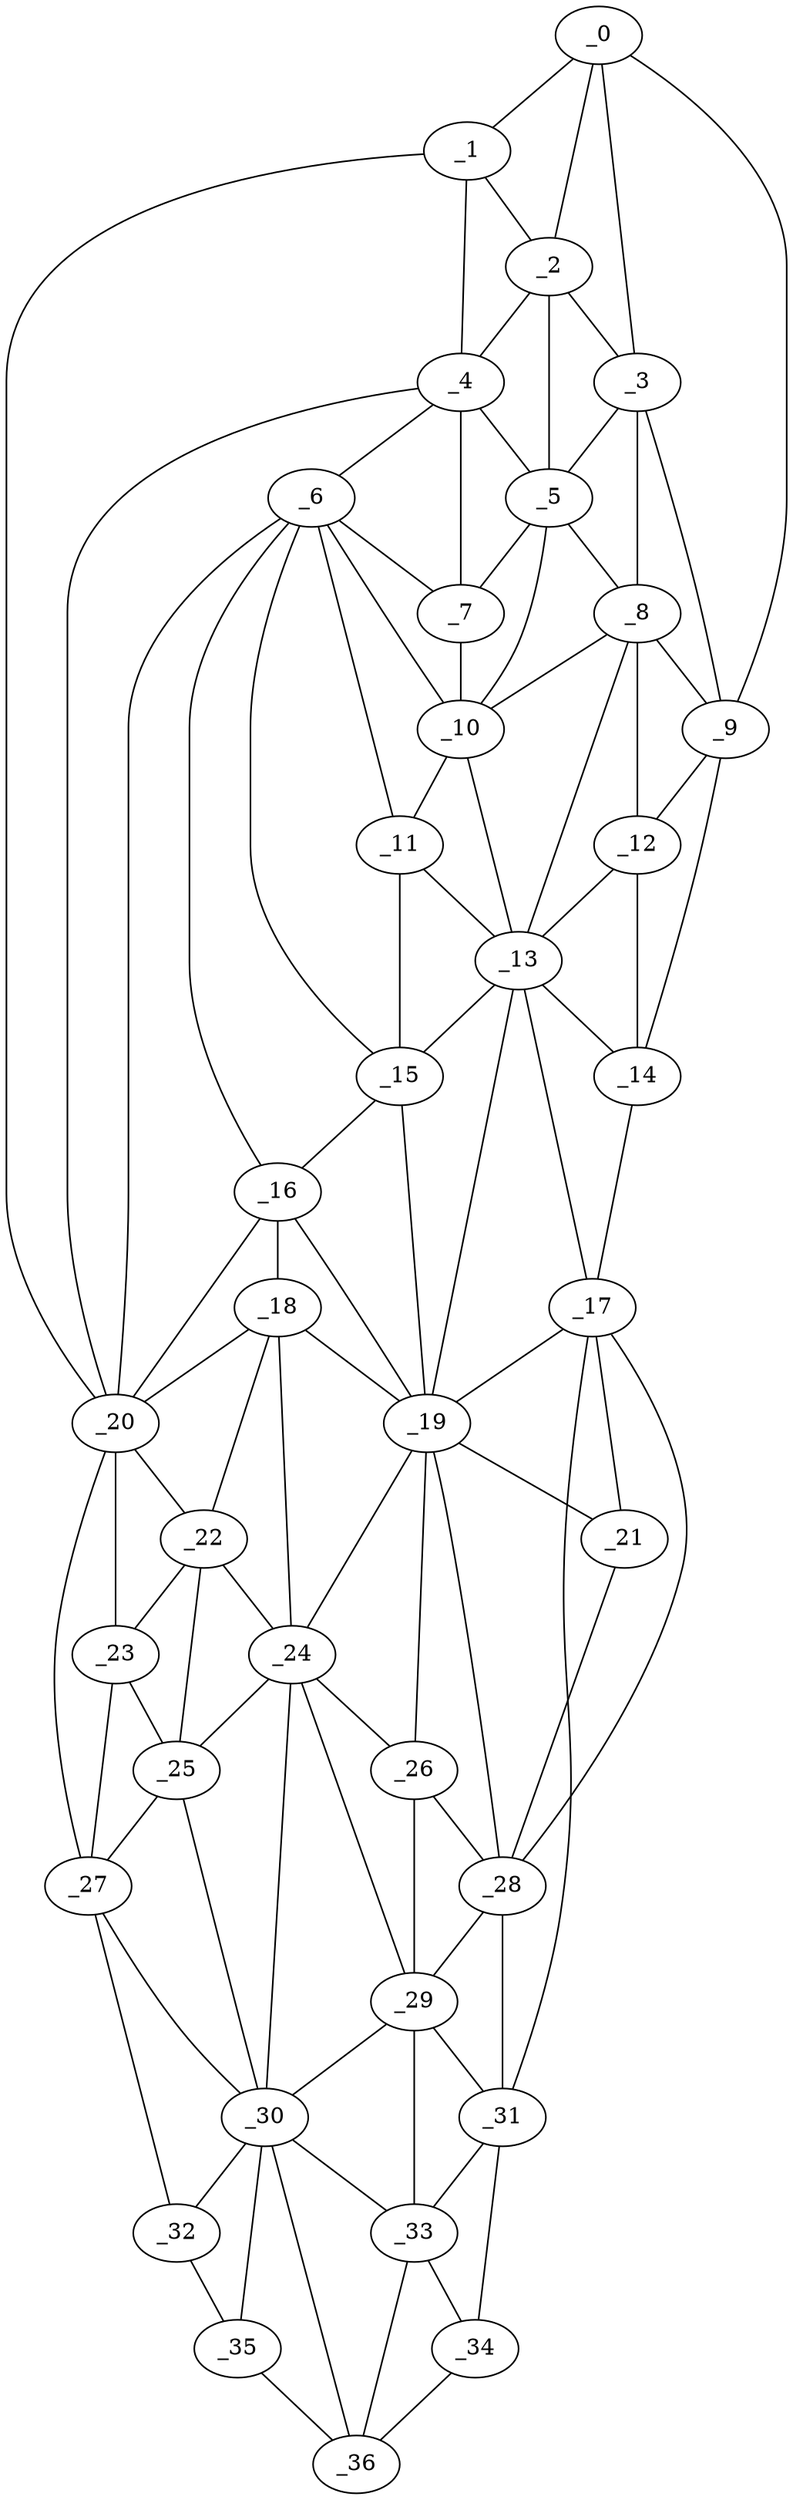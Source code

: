 graph "obj19__135.gxl" {
	_0	 [x=6,
		y=80];
	_1	 [x=8,
		y=59];
	_0 -- _1	 [valence=1];
	_2	 [x=14,
		y=68];
	_0 -- _2	 [valence=2];
	_3	 [x=25,
		y=83];
	_0 -- _3	 [valence=1];
	_9	 [x=46,
		y=95];
	_0 -- _9	 [valence=1];
	_1 -- _2	 [valence=1];
	_4	 [x=31,
		y=53];
	_1 -- _4	 [valence=2];
	_20	 [x=77,
		y=38];
	_1 -- _20	 [valence=1];
	_2 -- _3	 [valence=2];
	_2 -- _4	 [valence=2];
	_5	 [x=37,
		y=71];
	_2 -- _5	 [valence=2];
	_3 -- _5	 [valence=2];
	_8	 [x=42,
		y=80];
	_3 -- _8	 [valence=2];
	_3 -- _9	 [valence=2];
	_4 -- _5	 [valence=1];
	_6	 [x=38,
		y=55];
	_4 -- _6	 [valence=2];
	_7	 [x=39,
		y=62];
	_4 -- _7	 [valence=1];
	_4 -- _20	 [valence=2];
	_5 -- _7	 [valence=2];
	_5 -- _8	 [valence=2];
	_10	 [x=48,
		y=67];
	_5 -- _10	 [valence=1];
	_6 -- _7	 [valence=1];
	_6 -- _10	 [valence=2];
	_11	 [x=52,
		y=66];
	_6 -- _11	 [valence=2];
	_15	 [x=59,
		y=65];
	_6 -- _15	 [valence=2];
	_16	 [x=67,
		y=62];
	_6 -- _16	 [valence=1];
	_6 -- _20	 [valence=1];
	_7 -- _10	 [valence=2];
	_8 -- _9	 [valence=2];
	_8 -- _10	 [valence=2];
	_12	 [x=52,
		y=83];
	_8 -- _12	 [valence=2];
	_13	 [x=56,
		y=76];
	_8 -- _13	 [valence=2];
	_9 -- _12	 [valence=2];
	_14	 [x=58,
		y=94];
	_9 -- _14	 [valence=1];
	_10 -- _11	 [valence=1];
	_10 -- _13	 [valence=2];
	_11 -- _13	 [valence=2];
	_11 -- _15	 [valence=1];
	_12 -- _13	 [valence=2];
	_12 -- _14	 [valence=2];
	_13 -- _14	 [valence=1];
	_13 -- _15	 [valence=2];
	_17	 [x=73,
		y=90];
	_13 -- _17	 [valence=2];
	_19	 [x=76,
		y=75];
	_13 -- _19	 [valence=1];
	_14 -- _17	 [valence=1];
	_15 -- _16	 [valence=2];
	_15 -- _19	 [valence=2];
	_18	 [x=76,
		y=59];
	_16 -- _18	 [valence=2];
	_16 -- _19	 [valence=1];
	_16 -- _20	 [valence=1];
	_17 -- _19	 [valence=2];
	_21	 [x=80,
		y=83];
	_17 -- _21	 [valence=2];
	_28	 [x=97,
		y=77];
	_17 -- _28	 [valence=2];
	_31	 [x=109,
		y=77];
	_17 -- _31	 [valence=1];
	_18 -- _19	 [valence=2];
	_18 -- _20	 [valence=1];
	_22	 [x=83,
		y=43];
	_18 -- _22	 [valence=2];
	_24	 [x=90,
		y=61];
	_18 -- _24	 [valence=2];
	_19 -- _21	 [valence=2];
	_19 -- _24	 [valence=2];
	_26	 [x=95,
		y=68];
	_19 -- _26	 [valence=1];
	_19 -- _28	 [valence=2];
	_20 -- _22	 [valence=1];
	_23	 [x=89,
		y=36];
	_20 -- _23	 [valence=2];
	_27	 [x=97,
		y=33];
	_20 -- _27	 [valence=1];
	_21 -- _28	 [valence=1];
	_22 -- _23	 [valence=2];
	_22 -- _24	 [valence=1];
	_25	 [x=91,
		y=41];
	_22 -- _25	 [valence=1];
	_23 -- _25	 [valence=2];
	_23 -- _27	 [valence=2];
	_24 -- _25	 [valence=2];
	_24 -- _26	 [valence=2];
	_29	 [x=103,
		y=66];
	_24 -- _29	 [valence=2];
	_30	 [x=105,
		y=51];
	_24 -- _30	 [valence=2];
	_25 -- _27	 [valence=1];
	_25 -- _30	 [valence=1];
	_26 -- _28	 [valence=2];
	_26 -- _29	 [valence=1];
	_27 -- _30	 [valence=2];
	_32	 [x=110,
		y=38];
	_27 -- _32	 [valence=1];
	_28 -- _29	 [valence=2];
	_28 -- _31	 [valence=1];
	_29 -- _30	 [valence=2];
	_29 -- _31	 [valence=1];
	_33	 [x=111,
		y=64];
	_29 -- _33	 [valence=2];
	_30 -- _32	 [valence=2];
	_30 -- _33	 [valence=2];
	_35	 [x=119,
		y=43];
	_30 -- _35	 [valence=2];
	_36	 [x=121,
		y=52];
	_30 -- _36	 [valence=1];
	_31 -- _33	 [valence=1];
	_34	 [x=116,
		y=73];
	_31 -- _34	 [valence=1];
	_32 -- _35	 [valence=1];
	_33 -- _34	 [valence=2];
	_33 -- _36	 [valence=2];
	_34 -- _36	 [valence=1];
	_35 -- _36	 [valence=1];
}
